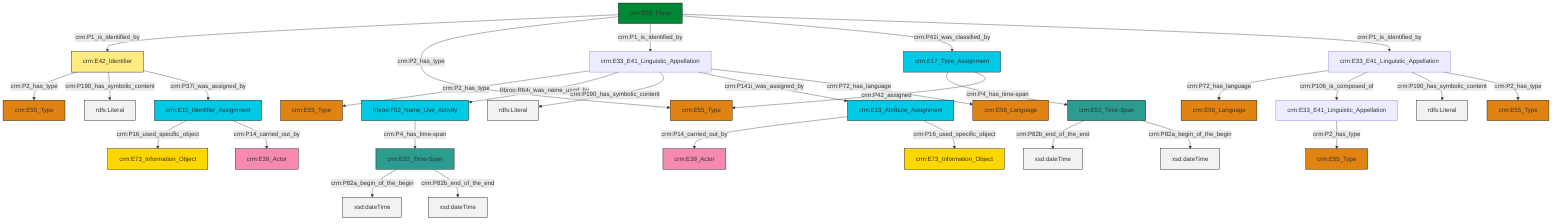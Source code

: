graph TD
classDef Literal fill:#f2f2f2,stroke:#000000;
classDef CRM_Entity fill:#FFFFFF,stroke:#000000;
classDef Temporal_Entity fill:#00C9E6, stroke:#000000;
classDef Type fill:#E18312, stroke:#000000;
classDef Time-Span fill:#2C9C91, stroke:#000000;
classDef Appellation fill:#FFEB7F, stroke:#000000;
classDef Place fill:#008836, stroke:#000000;
classDef Persistent_Item fill:#B266B2, stroke:#000000;
classDef Conceptual_Object fill:#FFD700, stroke:#000000;
classDef Physical_Thing fill:#D2B48C, stroke:#000000;
classDef Actor fill:#f58aad, stroke:#000000;
classDef PC_Classes fill:#4ce600, stroke:#000000;
classDef Multi fill:#cccccc,stroke:#000000;

0["crm:E33_E41_Linguistic_Appellation"]:::Default -->|crm:P2_has_type| 1["crm:E55_Type"]:::Type
2["crm:E42_Identifier"]:::Appellation -->|crm:P2_has_type| 3["crm:E55_Type"]:::Type
8["crm:E33_E41_Linguistic_Appellation"]:::Default -->|crm:P72_has_language| 9["crm:E56_Language"]:::Type
10["crm:E17_Type_Assignment"]:::Temporal_Entity -->|crm:P4_has_time-span| 11["crm:E52_Time-Span"]:::Time-Span
0["crm:E33_E41_Linguistic_Appellation"]:::Default -->|frbroo:R64i_was_name_used_by| 4["frbroo:F52_Name_Use_Activity"]:::Temporal_Entity
8["crm:E33_E41_Linguistic_Appellation"]:::Default -->|crm:P106_is_composed_of| 12["crm:E33_E41_Linguistic_Appellation"]:::Default
4["frbroo:F52_Name_Use_Activity"]:::Temporal_Entity -->|crm:P4_has_time-span| 13["crm:E52_Time-Span"]:::Time-Span
0["crm:E33_E41_Linguistic_Appellation"]:::Default -->|crm:P190_has_symbolic_content| 15[rdfs:Literal]:::Literal
6["crm:E13_Attribute_Assignment"]:::Temporal_Entity -->|crm:P14_carried_out_by| 20["crm:E39_Actor"]:::Actor
2["crm:E42_Identifier"]:::Appellation -->|crm:P190_has_symbolic_content| 21[rdfs:Literal]:::Literal
26["crm:E53_Place"]:::Place -->|crm:P1_is_identified_by| 2["crm:E42_Identifier"]:::Appellation
8["crm:E33_E41_Linguistic_Appellation"]:::Default -->|crm:P190_has_symbolic_content| 27[rdfs:Literal]:::Literal
16["crm:E15_Identifier_Assignment"]:::Temporal_Entity -->|crm:P16_used_specific_object| 34["crm:E73_Information_Object"]:::Conceptual_Object
11["crm:E52_Time-Span"]:::Time-Span -->|crm:P82b_end_of_the_end| 36[xsd:dateTime]:::Literal
26["crm:E53_Place"]:::Place -->|crm:P2_has_type| 30["crm:E55_Type"]:::Type
2["crm:E42_Identifier"]:::Appellation -->|crm:P37i_was_assigned_by| 16["crm:E15_Identifier_Assignment"]:::Temporal_Entity
26["crm:E53_Place"]:::Place -->|crm:P1_is_identified_by| 0["crm:E33_E41_Linguistic_Appellation"]:::Default
26["crm:E53_Place"]:::Place -->|crm:P41i_was_classified_by| 10["crm:E17_Type_Assignment"]:::Temporal_Entity
13["crm:E52_Time-Span"]:::Time-Span -->|crm:P82a_begin_of_the_begin| 39[xsd:dateTime]:::Literal
8["crm:E33_E41_Linguistic_Appellation"]:::Default -->|crm:P2_has_type| 32["crm:E55_Type"]:::Type
0["crm:E33_E41_Linguistic_Appellation"]:::Default -->|crm:P141i_was_assigned_by| 6["crm:E13_Attribute_Assignment"]:::Temporal_Entity
11["crm:E52_Time-Span"]:::Time-Span -->|crm:P82a_begin_of_the_begin| 43[xsd:dateTime]:::Literal
10["crm:E17_Type_Assignment"]:::Temporal_Entity -->|crm:P42_assigned| 30["crm:E55_Type"]:::Type
13["crm:E52_Time-Span"]:::Time-Span -->|crm:P82b_end_of_the_end| 46[xsd:dateTime]:::Literal
12["crm:E33_E41_Linguistic_Appellation"]:::Default -->|crm:P2_has_type| 44["crm:E55_Type"]:::Type
26["crm:E53_Place"]:::Place -->|crm:P1_is_identified_by| 8["crm:E33_E41_Linguistic_Appellation"]:::Default
0["crm:E33_E41_Linguistic_Appellation"]:::Default -->|crm:P72_has_language| 28["crm:E56_Language"]:::Type
16["crm:E15_Identifier_Assignment"]:::Temporal_Entity -->|crm:P14_carried_out_by| 23["crm:E39_Actor"]:::Actor
6["crm:E13_Attribute_Assignment"]:::Temporal_Entity -->|crm:P16_used_specific_object| 18["crm:E73_Information_Object"]:::Conceptual_Object